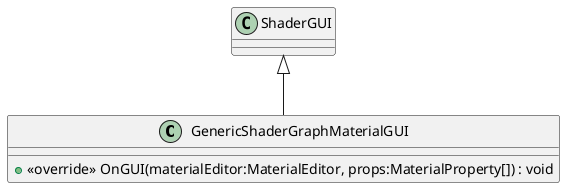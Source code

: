 @startuml
class GenericShaderGraphMaterialGUI {
    + <<override>> OnGUI(materialEditor:MaterialEditor, props:MaterialProperty[]) : void
}
ShaderGUI <|-- GenericShaderGraphMaterialGUI
@enduml
